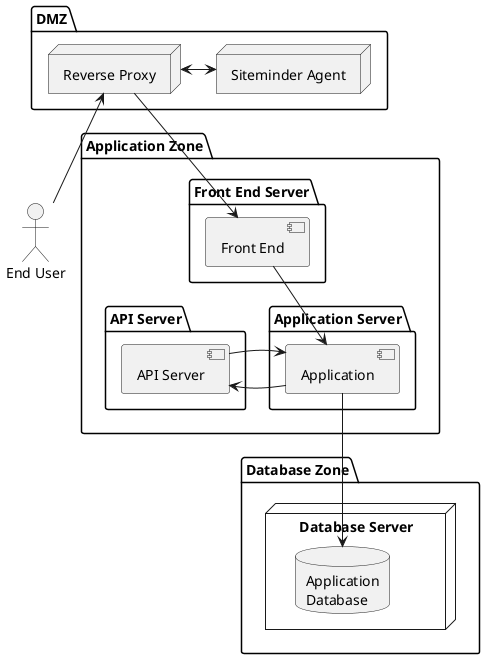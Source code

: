 @startuml

actor "End User" as user

package "DMZ" {
	node "Reverse Proxy" as rp
	node "Siteminder Agent" as sm
}

user -up-> rp
rp <-right-> sm

package "Application Zone" {
  package "Front End Server" as feserver {
    component "Front End" as client
  }
  package "Application Server" as appserver {
    component "Application" as app
  }
  package "API Server" as apiserver {
    component "API Server" as api
  }
}

package "Database Zone" {
  node "Database Server" as dbserver {
    database "Application\nDatabase" as db
  }
}

rp --> client
client --> app
app -right-> api
api -left-> app
app --> db

@enduml
